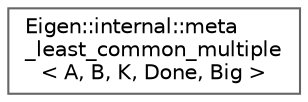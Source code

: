 digraph "Graphical Class Hierarchy"
{
 // LATEX_PDF_SIZE
  bgcolor="transparent";
  edge [fontname=Helvetica,fontsize=10,labelfontname=Helvetica,labelfontsize=10];
  node [fontname=Helvetica,fontsize=10,shape=box,height=0.2,width=0.4];
  rankdir="LR";
  Node0 [id="Node000000",label="Eigen::internal::meta\l_least_common_multiple\l\< A, B, K, Done, Big \>",height=0.2,width=0.4,color="grey40", fillcolor="white", style="filled",URL="$structEigen_1_1internal_1_1meta__least__common__multiple.html",tooltip=" "];
}
